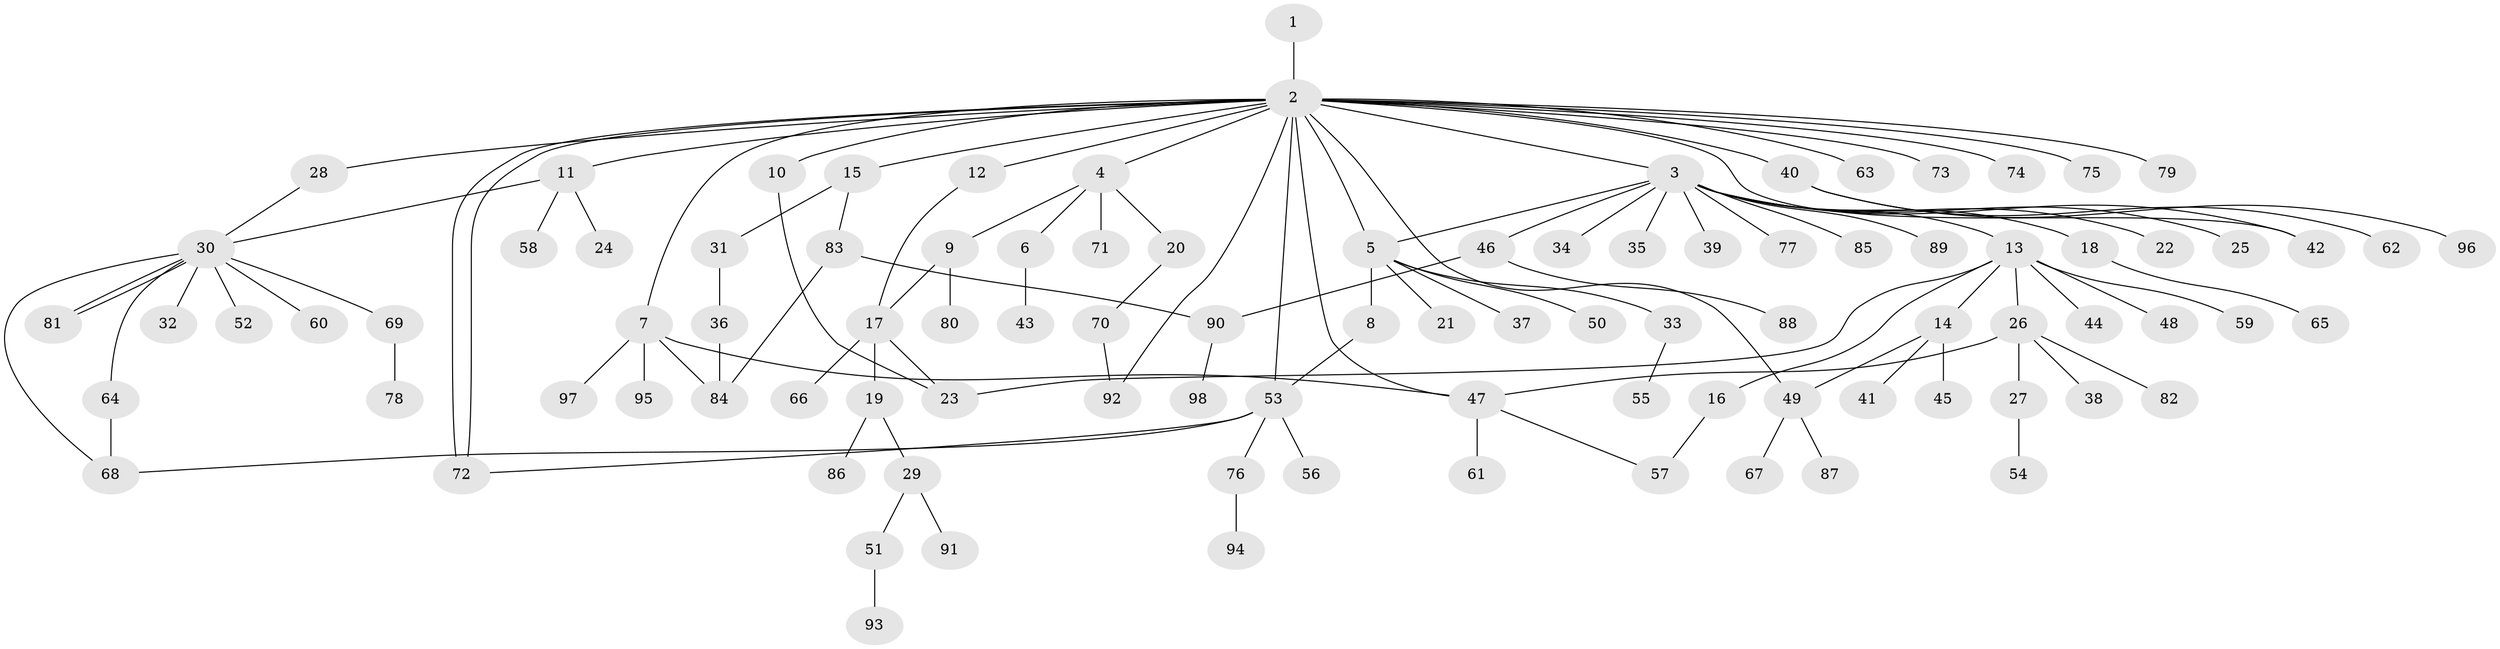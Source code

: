 // coarse degree distribution, {1: 0.7413793103448276, 2: 0.1206896551724138, 23: 0.017241379310344827, 9: 0.017241379310344827, 16: 0.017241379310344827, 3: 0.034482758620689655, 5: 0.05172413793103448}
// Generated by graph-tools (version 1.1) at 2025/50/03/04/25 21:50:56]
// undirected, 98 vertices, 117 edges
graph export_dot {
graph [start="1"]
  node [color=gray90,style=filled];
  1;
  2;
  3;
  4;
  5;
  6;
  7;
  8;
  9;
  10;
  11;
  12;
  13;
  14;
  15;
  16;
  17;
  18;
  19;
  20;
  21;
  22;
  23;
  24;
  25;
  26;
  27;
  28;
  29;
  30;
  31;
  32;
  33;
  34;
  35;
  36;
  37;
  38;
  39;
  40;
  41;
  42;
  43;
  44;
  45;
  46;
  47;
  48;
  49;
  50;
  51;
  52;
  53;
  54;
  55;
  56;
  57;
  58;
  59;
  60;
  61;
  62;
  63;
  64;
  65;
  66;
  67;
  68;
  69;
  70;
  71;
  72;
  73;
  74;
  75;
  76;
  77;
  78;
  79;
  80;
  81;
  82;
  83;
  84;
  85;
  86;
  87;
  88;
  89;
  90;
  91;
  92;
  93;
  94;
  95;
  96;
  97;
  98;
  1 -- 2;
  2 -- 3;
  2 -- 4;
  2 -- 5;
  2 -- 7;
  2 -- 10;
  2 -- 11;
  2 -- 12;
  2 -- 15;
  2 -- 28;
  2 -- 40;
  2 -- 42;
  2 -- 47;
  2 -- 49;
  2 -- 53;
  2 -- 63;
  2 -- 72;
  2 -- 72;
  2 -- 73;
  2 -- 74;
  2 -- 75;
  2 -- 79;
  2 -- 92;
  3 -- 5;
  3 -- 13;
  3 -- 18;
  3 -- 22;
  3 -- 25;
  3 -- 34;
  3 -- 35;
  3 -- 39;
  3 -- 42;
  3 -- 46;
  3 -- 77;
  3 -- 85;
  3 -- 89;
  4 -- 6;
  4 -- 9;
  4 -- 20;
  4 -- 71;
  5 -- 8;
  5 -- 21;
  5 -- 33;
  5 -- 37;
  5 -- 50;
  6 -- 43;
  7 -- 47;
  7 -- 84;
  7 -- 95;
  7 -- 97;
  8 -- 53;
  9 -- 17;
  9 -- 80;
  10 -- 23;
  11 -- 24;
  11 -- 30;
  11 -- 58;
  12 -- 17;
  13 -- 14;
  13 -- 16;
  13 -- 23;
  13 -- 26;
  13 -- 44;
  13 -- 48;
  13 -- 59;
  14 -- 41;
  14 -- 45;
  14 -- 49;
  15 -- 31;
  15 -- 83;
  16 -- 57;
  17 -- 19;
  17 -- 23;
  17 -- 66;
  18 -- 65;
  19 -- 29;
  19 -- 86;
  20 -- 70;
  26 -- 27;
  26 -- 38;
  26 -- 47;
  26 -- 82;
  27 -- 54;
  28 -- 30;
  29 -- 51;
  29 -- 91;
  30 -- 32;
  30 -- 52;
  30 -- 60;
  30 -- 64;
  30 -- 68;
  30 -- 69;
  30 -- 81;
  30 -- 81;
  31 -- 36;
  33 -- 55;
  36 -- 84;
  40 -- 62;
  40 -- 96;
  46 -- 88;
  46 -- 90;
  47 -- 57;
  47 -- 61;
  49 -- 67;
  49 -- 87;
  51 -- 93;
  53 -- 56;
  53 -- 68;
  53 -- 72;
  53 -- 76;
  64 -- 68;
  69 -- 78;
  70 -- 92;
  76 -- 94;
  83 -- 84;
  83 -- 90;
  90 -- 98;
}
